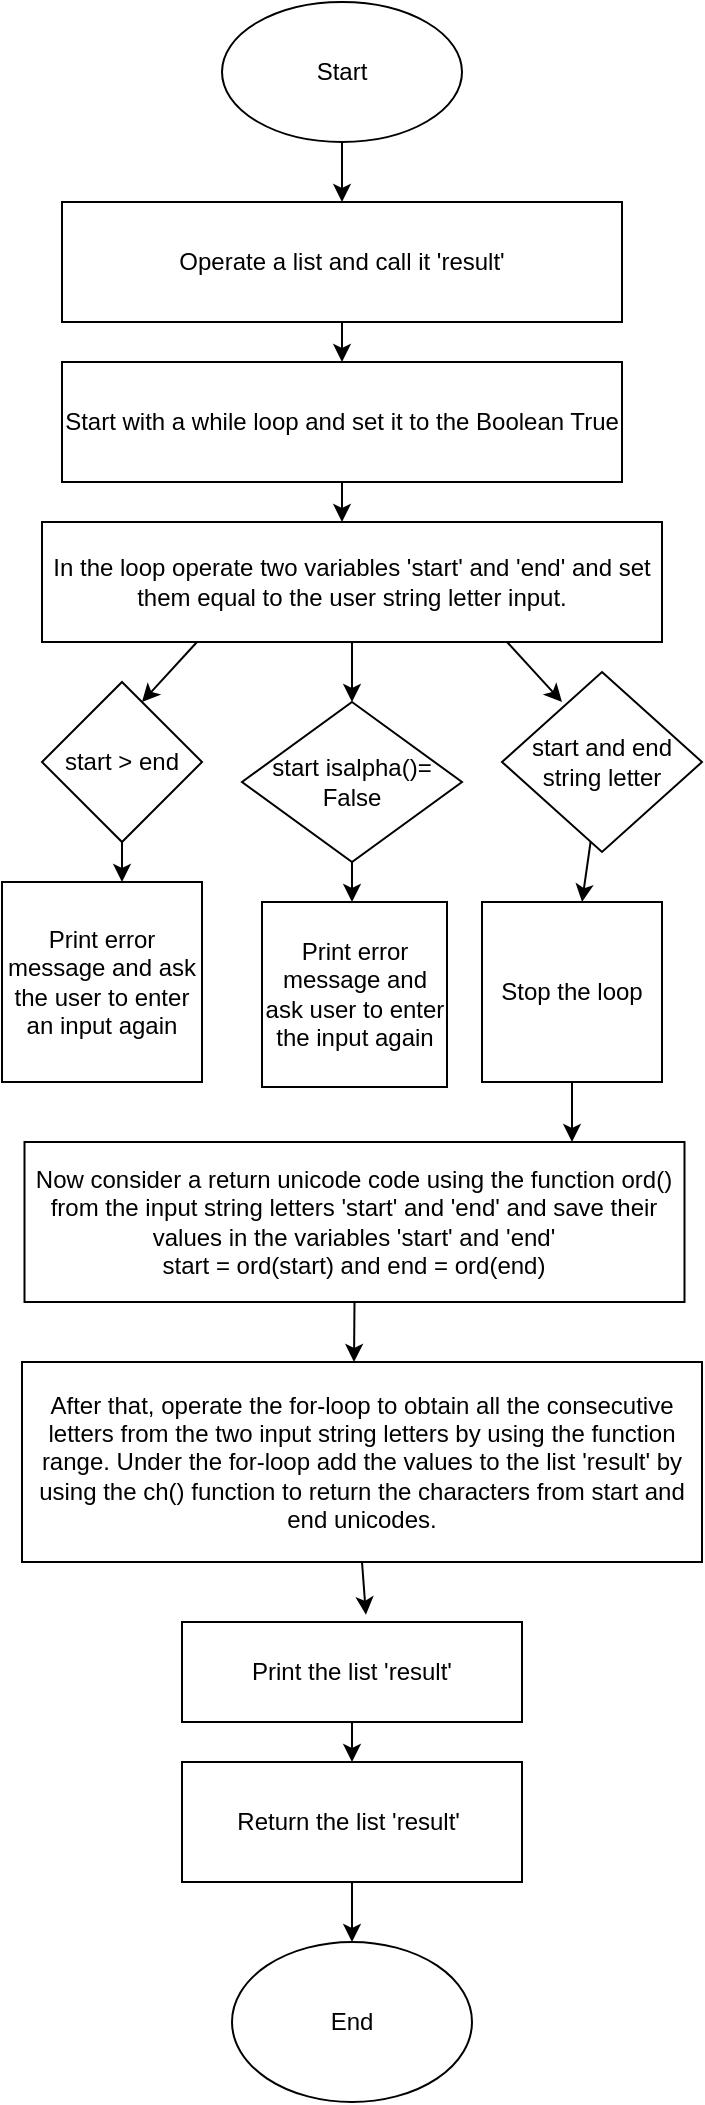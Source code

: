 <mxfile>
    <diagram id="282RyJ7aANhpVyMwtvQe" name="Page-1">
        <mxGraphModel dx="331" dy="1490" grid="1" gridSize="10" guides="1" tooltips="1" connect="1" arrows="1" fold="1" page="1" pageScale="1" pageWidth="850" pageHeight="1100" math="0" shadow="0">
            <root>
                <mxCell id="0"/>
                <mxCell id="1" parent="0"/>
                <mxCell id="3" style="edgeStyle=none;html=1;" edge="1" parent="1" source="2">
                    <mxGeometry relative="1" as="geometry">
                        <mxPoint x="190" y="30" as="targetPoint"/>
                    </mxGeometry>
                </mxCell>
                <mxCell id="2" value="Start" style="ellipse;whiteSpace=wrap;html=1;" vertex="1" parent="1">
                    <mxGeometry x="130" y="-70" width="120" height="70" as="geometry"/>
                </mxCell>
                <mxCell id="5" style="edgeStyle=none;html=1;" edge="1" parent="1" source="4">
                    <mxGeometry relative="1" as="geometry">
                        <mxPoint x="190" y="110" as="targetPoint"/>
                    </mxGeometry>
                </mxCell>
                <mxCell id="4" value="Operate a list and call it 'result'" style="rounded=0;whiteSpace=wrap;html=1;" vertex="1" parent="1">
                    <mxGeometry x="50" y="30" width="280" height="60" as="geometry"/>
                </mxCell>
                <mxCell id="7" style="edgeStyle=none;html=1;" edge="1" parent="1" source="6">
                    <mxGeometry relative="1" as="geometry">
                        <mxPoint x="190" y="190" as="targetPoint"/>
                    </mxGeometry>
                </mxCell>
                <mxCell id="6" value="Start with a while loop and set it to the Boolean True" style="rounded=0;whiteSpace=wrap;html=1;" vertex="1" parent="1">
                    <mxGeometry x="50" y="110" width="280" height="60" as="geometry"/>
                </mxCell>
                <mxCell id="10" style="edgeStyle=none;html=1;exitX=0.25;exitY=1;exitDx=0;exitDy=0;" edge="1" parent="1" source="8">
                    <mxGeometry relative="1" as="geometry">
                        <mxPoint x="90" y="280" as="targetPoint"/>
                    </mxGeometry>
                </mxCell>
                <mxCell id="11" style="edgeStyle=none;html=1;" edge="1" parent="1" source="8">
                    <mxGeometry relative="1" as="geometry">
                        <mxPoint x="195" y="280" as="targetPoint"/>
                    </mxGeometry>
                </mxCell>
                <mxCell id="12" style="edgeStyle=none;html=1;exitX=0.75;exitY=1;exitDx=0;exitDy=0;" edge="1" parent="1" source="8">
                    <mxGeometry relative="1" as="geometry">
                        <mxPoint x="300" y="280" as="targetPoint"/>
                    </mxGeometry>
                </mxCell>
                <mxCell id="8" value="In the loop operate two variables 'start' and 'end' and set them equal to the user string letter input." style="rounded=0;whiteSpace=wrap;html=1;" vertex="1" parent="1">
                    <mxGeometry x="40" y="190" width="310" height="60" as="geometry"/>
                </mxCell>
                <mxCell id="16" style="edgeStyle=none;html=1;" edge="1" parent="1" source="13">
                    <mxGeometry relative="1" as="geometry">
                        <mxPoint x="80" y="370" as="targetPoint"/>
                    </mxGeometry>
                </mxCell>
                <mxCell id="13" value="start &amp;gt; end" style="rhombus;whiteSpace=wrap;html=1;" vertex="1" parent="1">
                    <mxGeometry x="40" y="270" width="80" height="80" as="geometry"/>
                </mxCell>
                <mxCell id="17" style="edgeStyle=none;html=1;" edge="1" parent="1" source="14">
                    <mxGeometry relative="1" as="geometry">
                        <mxPoint x="195" y="380" as="targetPoint"/>
                    </mxGeometry>
                </mxCell>
                <mxCell id="14" value="start isalpha()=&lt;br&gt;False" style="rhombus;whiteSpace=wrap;html=1;" vertex="1" parent="1">
                    <mxGeometry x="140" y="280" width="110" height="80" as="geometry"/>
                </mxCell>
                <mxCell id="18" style="edgeStyle=none;html=1;" edge="1" parent="1" source="15">
                    <mxGeometry relative="1" as="geometry">
                        <mxPoint x="310" y="380" as="targetPoint"/>
                    </mxGeometry>
                </mxCell>
                <mxCell id="15" value="start and end string letter" style="rhombus;whiteSpace=wrap;html=1;" vertex="1" parent="1">
                    <mxGeometry x="270" y="265" width="100" height="90" as="geometry"/>
                </mxCell>
                <mxCell id="19" value="Print error message and ask the user to enter an input again" style="whiteSpace=wrap;html=1;aspect=fixed;" vertex="1" parent="1">
                    <mxGeometry x="20" y="370" width="100" height="100" as="geometry"/>
                </mxCell>
                <mxCell id="20" value="Print error message and ask user to enter the input again" style="whiteSpace=wrap;html=1;aspect=fixed;" vertex="1" parent="1">
                    <mxGeometry x="150" y="380" width="92.5" height="92.5" as="geometry"/>
                </mxCell>
                <mxCell id="22" style="edgeStyle=none;html=1;" edge="1" parent="1" source="21">
                    <mxGeometry relative="1" as="geometry">
                        <mxPoint x="305" y="500" as="targetPoint"/>
                    </mxGeometry>
                </mxCell>
                <mxCell id="21" value="Stop the loop" style="whiteSpace=wrap;html=1;aspect=fixed;" vertex="1" parent="1">
                    <mxGeometry x="260" y="380" width="90" height="90" as="geometry"/>
                </mxCell>
                <mxCell id="24" style="edgeStyle=none;html=1;exitX=0.5;exitY=1;exitDx=0;exitDy=0;" edge="1" parent="1" source="23">
                    <mxGeometry relative="1" as="geometry">
                        <mxPoint x="196" y="610" as="targetPoint"/>
                    </mxGeometry>
                </mxCell>
                <mxCell id="23" value="Now consider a return unicode code using the function ord() from the input string letters 'start' and 'end' and save their values in the variables 'start' and 'end'&lt;br&gt;start = ord(start) and end = ord(end)" style="rounded=0;whiteSpace=wrap;html=1;" vertex="1" parent="1">
                    <mxGeometry x="31.25" y="500" width="330" height="80" as="geometry"/>
                </mxCell>
                <mxCell id="29" style="edgeStyle=none;html=1;" edge="1" parent="1" source="28">
                    <mxGeometry relative="1" as="geometry">
                        <mxPoint x="195" y="810" as="targetPoint"/>
                    </mxGeometry>
                </mxCell>
                <mxCell id="28" value="Print the list 'result'" style="rounded=0;whiteSpace=wrap;html=1;" vertex="1" parent="1">
                    <mxGeometry x="110" y="740" width="170" height="50" as="geometry"/>
                </mxCell>
                <mxCell id="31" style="edgeStyle=none;html=1;" edge="1" parent="1" source="30">
                    <mxGeometry relative="1" as="geometry">
                        <mxPoint x="195" y="900" as="targetPoint"/>
                    </mxGeometry>
                </mxCell>
                <mxCell id="30" value="Return the list 'result'&amp;nbsp;" style="rounded=0;whiteSpace=wrap;html=1;" vertex="1" parent="1">
                    <mxGeometry x="110" y="810" width="170" height="60" as="geometry"/>
                </mxCell>
                <mxCell id="32" value="End" style="ellipse;whiteSpace=wrap;html=1;" vertex="1" parent="1">
                    <mxGeometry x="135" y="900" width="120" height="80" as="geometry"/>
                </mxCell>
                <mxCell id="36" style="edgeStyle=none;html=1;exitX=0.5;exitY=1;exitDx=0;exitDy=0;entryX=0.541;entryY=-0.073;entryDx=0;entryDy=0;entryPerimeter=0;" edge="1" parent="1" source="35" target="28">
                    <mxGeometry relative="1" as="geometry"/>
                </mxCell>
                <mxCell id="35" value="After that, operate the for-loop to obtain all the consecutive letters from the two input string letters by using the function range. Under the for-loop add the values to the list 'result' by using the ch() function to return the characters from start and end unicodes." style="rounded=0;whiteSpace=wrap;html=1;" vertex="1" parent="1">
                    <mxGeometry x="30" y="610" width="340" height="100" as="geometry"/>
                </mxCell>
            </root>
        </mxGraphModel>
    </diagram>
</mxfile>